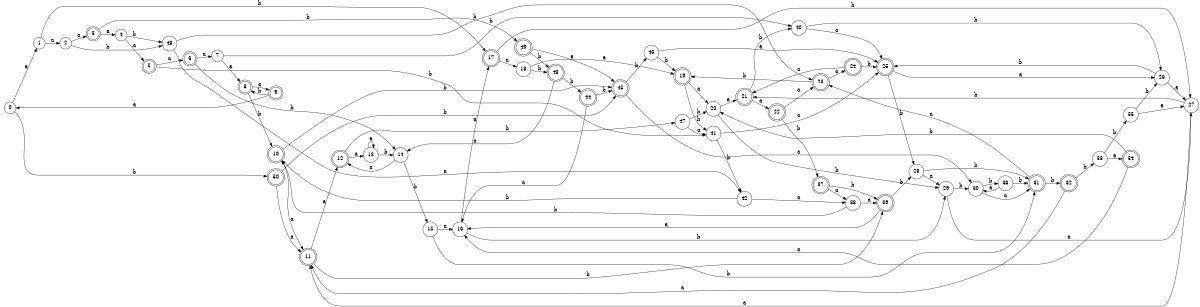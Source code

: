 digraph n41_9 {
__start0 [label="" shape="none"];

rankdir=LR;
size="8,5";

s0 [style="filled", color="black", fillcolor="white" shape="circle", label="0"];
s1 [style="filled", color="black", fillcolor="white" shape="circle", label="1"];
s2 [style="filled", color="black", fillcolor="white" shape="circle", label="2"];
s3 [style="rounded,filled", color="black", fillcolor="white" shape="doublecircle", label="3"];
s4 [style="filled", color="black", fillcolor="white" shape="circle", label="4"];
s5 [style="rounded,filled", color="black", fillcolor="white" shape="doublecircle", label="5"];
s6 [style="rounded,filled", color="black", fillcolor="white" shape="doublecircle", label="6"];
s7 [style="filled", color="black", fillcolor="white" shape="circle", label="7"];
s8 [style="rounded,filled", color="black", fillcolor="white" shape="doublecircle", label="8"];
s9 [style="rounded,filled", color="black", fillcolor="white" shape="doublecircle", label="9"];
s10 [style="rounded,filled", color="black", fillcolor="white" shape="doublecircle", label="10"];
s11 [style="rounded,filled", color="black", fillcolor="white" shape="doublecircle", label="11"];
s12 [style="rounded,filled", color="black", fillcolor="white" shape="doublecircle", label="12"];
s13 [style="filled", color="black", fillcolor="white" shape="circle", label="13"];
s14 [style="filled", color="black", fillcolor="white" shape="circle", label="14"];
s15 [style="filled", color="black", fillcolor="white" shape="circle", label="15"];
s16 [style="filled", color="black", fillcolor="white" shape="circle", label="16"];
s17 [style="rounded,filled", color="black", fillcolor="white" shape="doublecircle", label="17"];
s18 [style="filled", color="black", fillcolor="white" shape="circle", label="18"];
s19 [style="rounded,filled", color="black", fillcolor="white" shape="doublecircle", label="19"];
s20 [style="filled", color="black", fillcolor="white" shape="circle", label="20"];
s21 [style="rounded,filled", color="black", fillcolor="white" shape="doublecircle", label="21"];
s22 [style="rounded,filled", color="black", fillcolor="white" shape="doublecircle", label="22"];
s23 [style="rounded,filled", color="black", fillcolor="white" shape="doublecircle", label="23"];
s24 [style="rounded,filled", color="black", fillcolor="white" shape="doublecircle", label="24"];
s25 [style="rounded,filled", color="black", fillcolor="white" shape="doublecircle", label="25"];
s26 [style="filled", color="black", fillcolor="white" shape="circle", label="26"];
s27 [style="filled", color="black", fillcolor="white" shape="circle", label="27"];
s28 [style="filled", color="black", fillcolor="white" shape="circle", label="28"];
s29 [style="filled", color="black", fillcolor="white" shape="circle", label="29"];
s30 [style="filled", color="black", fillcolor="white" shape="circle", label="30"];
s31 [style="rounded,filled", color="black", fillcolor="white" shape="doublecircle", label="31"];
s32 [style="rounded,filled", color="black", fillcolor="white" shape="doublecircle", label="32"];
s33 [style="filled", color="black", fillcolor="white" shape="circle", label="33"];
s34 [style="rounded,filled", color="black", fillcolor="white" shape="doublecircle", label="34"];
s35 [style="filled", color="black", fillcolor="white" shape="circle", label="35"];
s36 [style="filled", color="black", fillcolor="white" shape="circle", label="36"];
s37 [style="rounded,filled", color="black", fillcolor="white" shape="doublecircle", label="37"];
s38 [style="filled", color="black", fillcolor="white" shape="circle", label="38"];
s39 [style="rounded,filled", color="black", fillcolor="white" shape="doublecircle", label="39"];
s40 [style="filled", color="black", fillcolor="white" shape="circle", label="40"];
s41 [style="filled", color="black", fillcolor="white" shape="circle", label="41"];
s42 [style="filled", color="black", fillcolor="white" shape="circle", label="42"];
s43 [style="rounded,filled", color="black", fillcolor="white" shape="doublecircle", label="43"];
s44 [style="rounded,filled", color="black", fillcolor="white" shape="doublecircle", label="44"];
s45 [style="rounded,filled", color="black", fillcolor="white" shape="doublecircle", label="45"];
s46 [style="filled", color="black", fillcolor="white" shape="circle", label="46"];
s47 [style="filled", color="black", fillcolor="white" shape="circle", label="47"];
s48 [style="filled", color="black", fillcolor="white" shape="circle", label="48"];
s49 [style="rounded,filled", color="black", fillcolor="white" shape="doublecircle", label="49"];
s50 [style="rounded,filled", color="black", fillcolor="white" shape="doublecircle", label="50"];
s0 -> s1 [label="a"];
s0 -> s50 [label="b"];
s1 -> s2 [label="a"];
s1 -> s17 [label="b"];
s2 -> s3 [label="a"];
s2 -> s48 [label="b"];
s3 -> s4 [label="a"];
s3 -> s49 [label="b"];
s4 -> s5 [label="a"];
s4 -> s48 [label="b"];
s5 -> s6 [label="a"];
s5 -> s41 [label="b"];
s6 -> s7 [label="a"];
s6 -> s14 [label="b"];
s7 -> s8 [label="a"];
s7 -> s40 [label="b"];
s8 -> s9 [label="a"];
s8 -> s10 [label="b"];
s9 -> s0 [label="a"];
s9 -> s8 [label="b"];
s10 -> s11 [label="a"];
s10 -> s45 [label="b"];
s11 -> s12 [label="a"];
s11 -> s39 [label="b"];
s12 -> s13 [label="a"];
s12 -> s47 [label="b"];
s13 -> s13 [label="a"];
s13 -> s14 [label="b"];
s14 -> s12 [label="a"];
s14 -> s15 [label="b"];
s15 -> s16 [label="a"];
s15 -> s31 [label="b"];
s16 -> s17 [label="a"];
s16 -> s29 [label="b"];
s17 -> s18 [label="a"];
s17 -> s27 [label="b"];
s18 -> s19 [label="a"];
s18 -> s43 [label="b"];
s19 -> s20 [label="a"];
s19 -> s41 [label="b"];
s20 -> s21 [label="a"];
s20 -> s29 [label="b"];
s21 -> s22 [label="a"];
s21 -> s40 [label="b"];
s22 -> s23 [label="a"];
s22 -> s37 [label="b"];
s23 -> s24 [label="a"];
s23 -> s19 [label="b"];
s24 -> s21 [label="a"];
s24 -> s25 [label="b"];
s25 -> s26 [label="a"];
s25 -> s28 [label="b"];
s26 -> s27 [label="a"];
s26 -> s25 [label="b"];
s27 -> s11 [label="a"];
s27 -> s21 [label="b"];
s28 -> s29 [label="a"];
s28 -> s31 [label="b"];
s29 -> s27 [label="a"];
s29 -> s30 [label="b"];
s30 -> s31 [label="a"];
s30 -> s36 [label="b"];
s31 -> s23 [label="a"];
s31 -> s32 [label="b"];
s32 -> s11 [label="a"];
s32 -> s33 [label="b"];
s33 -> s34 [label="a"];
s33 -> s35 [label="b"];
s34 -> s16 [label="a"];
s34 -> s20 [label="b"];
s35 -> s27 [label="a"];
s35 -> s26 [label="b"];
s36 -> s30 [label="a"];
s36 -> s31 [label="b"];
s37 -> s38 [label="a"];
s37 -> s39 [label="b"];
s38 -> s39 [label="a"];
s38 -> s10 [label="b"];
s39 -> s16 [label="a"];
s39 -> s28 [label="b"];
s40 -> s25 [label="a"];
s40 -> s26 [label="b"];
s41 -> s25 [label="a"];
s41 -> s42 [label="b"];
s42 -> s38 [label="a"];
s42 -> s10 [label="b"];
s43 -> s14 [label="a"];
s43 -> s44 [label="b"];
s44 -> s16 [label="a"];
s44 -> s45 [label="b"];
s45 -> s30 [label="a"];
s45 -> s46 [label="b"];
s46 -> s25 [label="a"];
s46 -> s19 [label="b"];
s47 -> s41 [label="a"];
s47 -> s20 [label="b"];
s48 -> s42 [label="a"];
s48 -> s23 [label="b"];
s49 -> s45 [label="a"];
s49 -> s43 [label="b"];
s50 -> s11 [label="a"];
s50 -> s45 [label="b"];

}